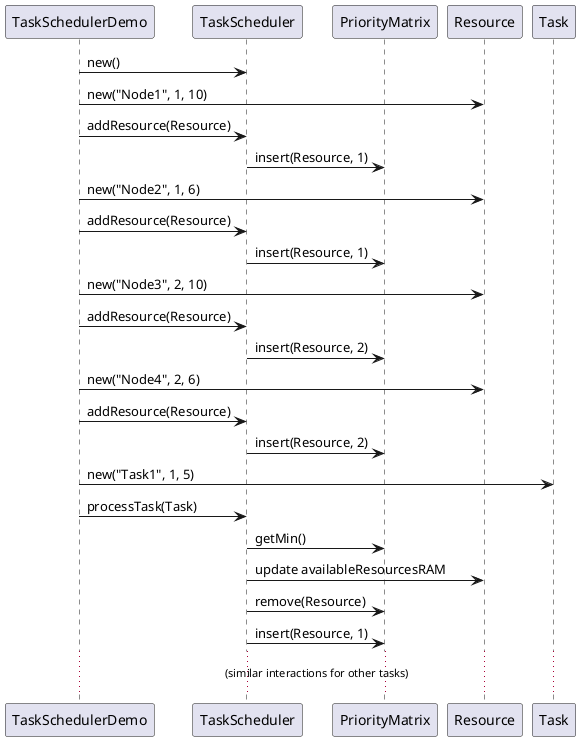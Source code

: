 @startuml
participant TaskSchedulerDemo
participant TaskScheduler
participant PriorityMatrix
participant Resource
participant Task

TaskSchedulerDemo -> TaskScheduler : new()
TaskSchedulerDemo -> Resource : new("Node1", 1, 10)
TaskSchedulerDemo -> TaskScheduler : addResource(Resource)
TaskScheduler -> PriorityMatrix : insert(Resource, 1)

TaskSchedulerDemo -> Resource : new("Node2", 1, 6)
TaskSchedulerDemo -> TaskScheduler : addResource(Resource)
TaskScheduler -> PriorityMatrix : insert(Resource, 1)

TaskSchedulerDemo -> Resource : new("Node3", 2, 10)
TaskSchedulerDemo -> TaskScheduler : addResource(Resource)
TaskScheduler -> PriorityMatrix : insert(Resource, 2)

TaskSchedulerDemo -> Resource : new("Node4", 2, 6)
TaskSchedulerDemo -> TaskScheduler : addResource(Resource)
TaskScheduler -> PriorityMatrix : insert(Resource, 2)

TaskSchedulerDemo -> Task : new("Task1", 1, 5)
TaskSchedulerDemo -> TaskScheduler : processTask(Task)
TaskScheduler -> PriorityMatrix : getMin()
TaskScheduler -> Resource : update availableResourcesRAM
TaskScheduler -> PriorityMatrix : remove(Resource)
TaskScheduler -> PriorityMatrix : insert(Resource, 1)

... (similar interactions for other tasks) ...

@enduml